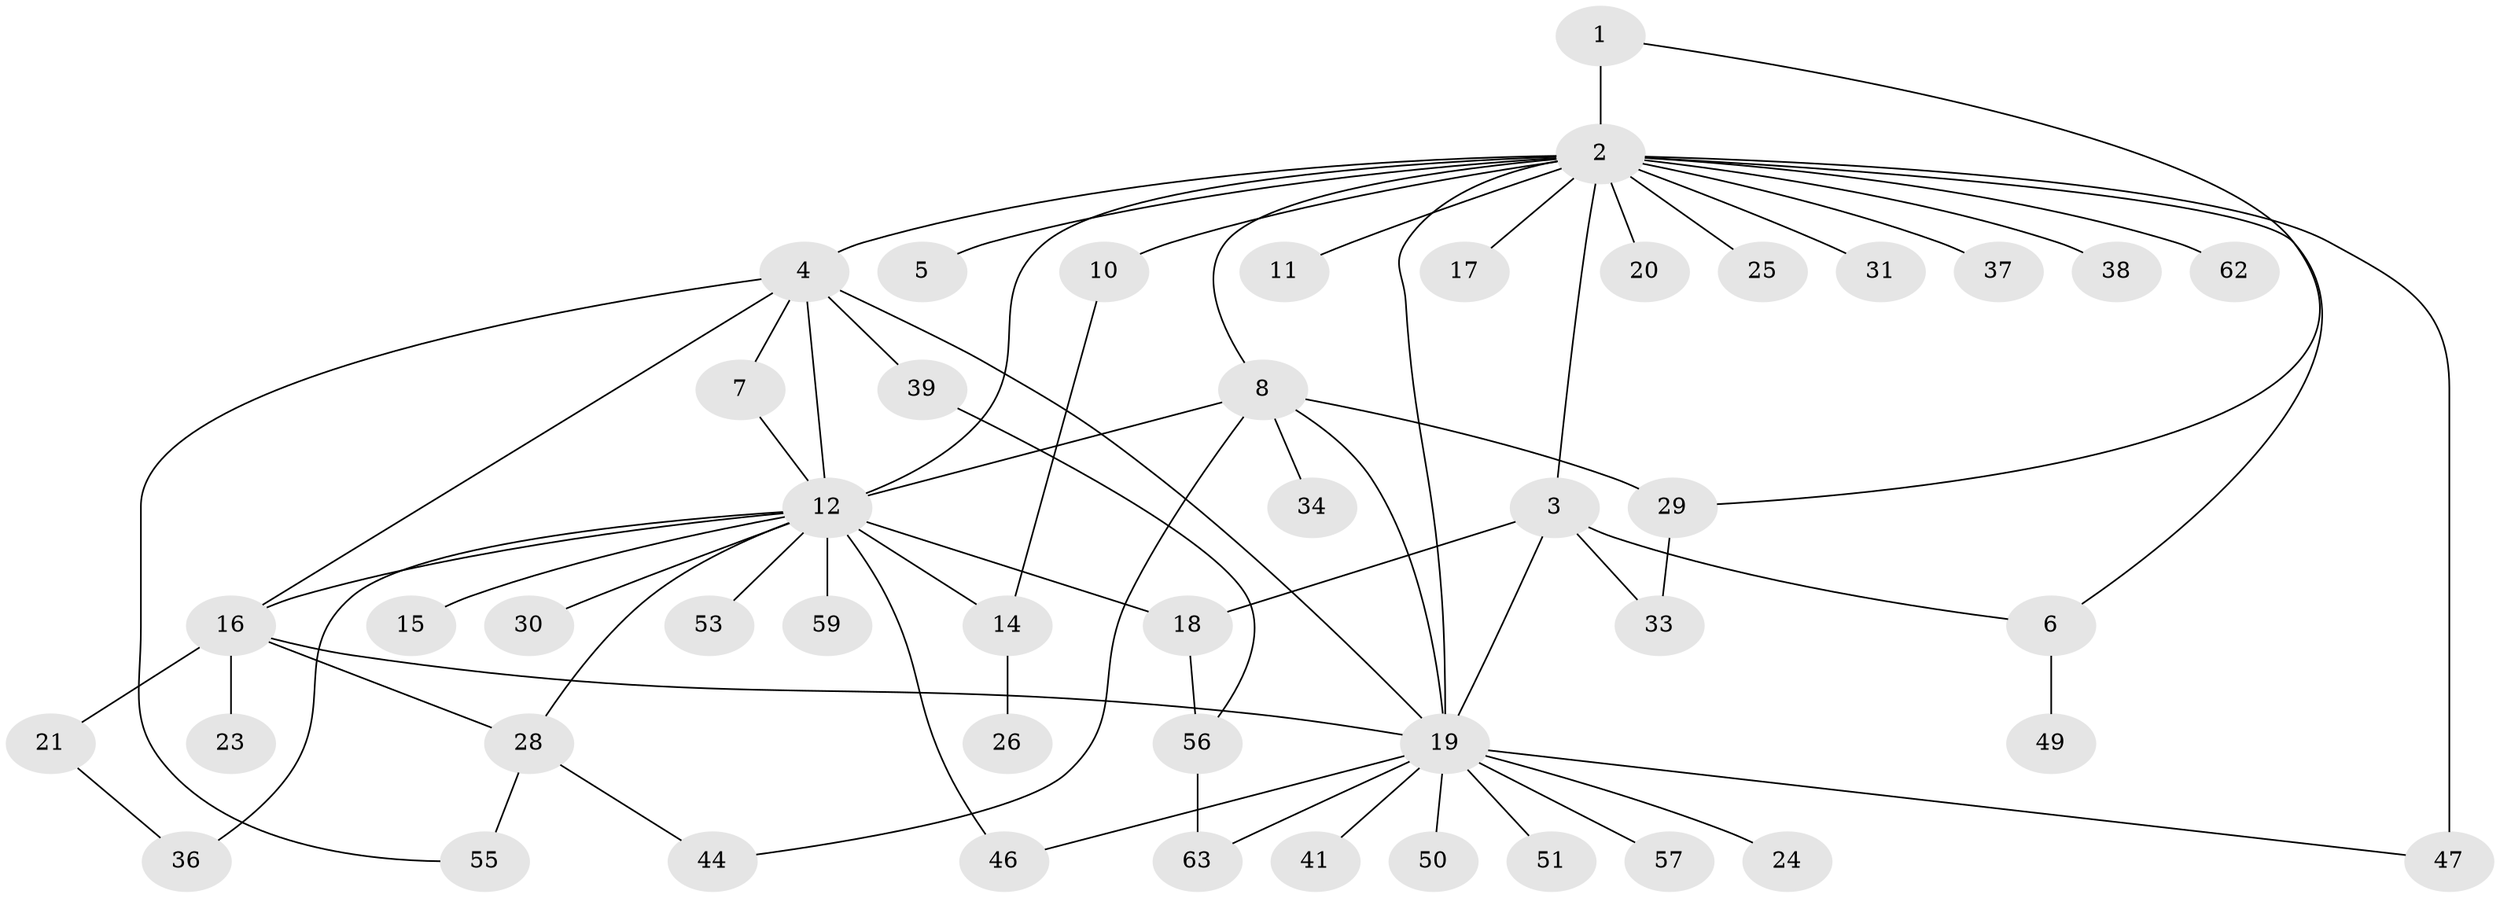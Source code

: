 // original degree distribution, {4: 0.109375, 21: 0.015625, 7: 0.015625, 2: 0.296875, 8: 0.03125, 1: 0.40625, 12: 0.015625, 6: 0.015625, 3: 0.0625, 9: 0.015625, 5: 0.015625}
// Generated by graph-tools (version 1.1) at 2025/11/02/27/25 16:11:12]
// undirected, 47 vertices, 67 edges
graph export_dot {
graph [start="1"]
  node [color=gray90,style=filled];
  1 [super="+9"];
  2 [super="+27"];
  3 [super="+60"];
  4 [super="+52"];
  5 [super="+64"];
  6 [super="+22"];
  7;
  8 [super="+13"];
  10 [super="+32"];
  11;
  12 [super="+48"];
  14 [super="+35"];
  15 [super="+45"];
  16 [super="+43"];
  17;
  18;
  19 [super="+42"];
  20;
  21;
  23;
  24;
  25;
  26;
  28;
  29;
  30;
  31;
  33 [super="+40"];
  34;
  36;
  37;
  38;
  39;
  41;
  44 [super="+58"];
  46;
  47 [super="+54"];
  49;
  50;
  51;
  53;
  55;
  56 [super="+61"];
  57;
  59;
  62;
  63;
  1 -- 2 [weight=2];
  1 -- 29;
  2 -- 3;
  2 -- 4;
  2 -- 5;
  2 -- 6;
  2 -- 8;
  2 -- 10 [weight=2];
  2 -- 11;
  2 -- 12;
  2 -- 17;
  2 -- 19;
  2 -- 20;
  2 -- 25;
  2 -- 31;
  2 -- 37;
  2 -- 38;
  2 -- 47 [weight=2];
  2 -- 62;
  3 -- 6;
  3 -- 33;
  3 -- 19 [weight=2];
  3 -- 18;
  4 -- 7;
  4 -- 12;
  4 -- 16;
  4 -- 39;
  4 -- 55;
  4 -- 19;
  6 -- 49;
  7 -- 12;
  8 -- 12;
  8 -- 29;
  8 -- 34;
  8 -- 44;
  8 -- 19;
  10 -- 14;
  12 -- 14;
  12 -- 15;
  12 -- 16;
  12 -- 18 [weight=2];
  12 -- 30;
  12 -- 36;
  12 -- 59;
  12 -- 53;
  12 -- 28;
  12 -- 46;
  14 -- 26;
  16 -- 21;
  16 -- 23;
  16 -- 28;
  16 -- 19;
  18 -- 56;
  19 -- 24;
  19 -- 41;
  19 -- 47;
  19 -- 57;
  19 -- 46;
  19 -- 50;
  19 -- 51;
  19 -- 63;
  21 -- 36;
  28 -- 44;
  28 -- 55;
  29 -- 33;
  39 -- 56;
  56 -- 63;
}
